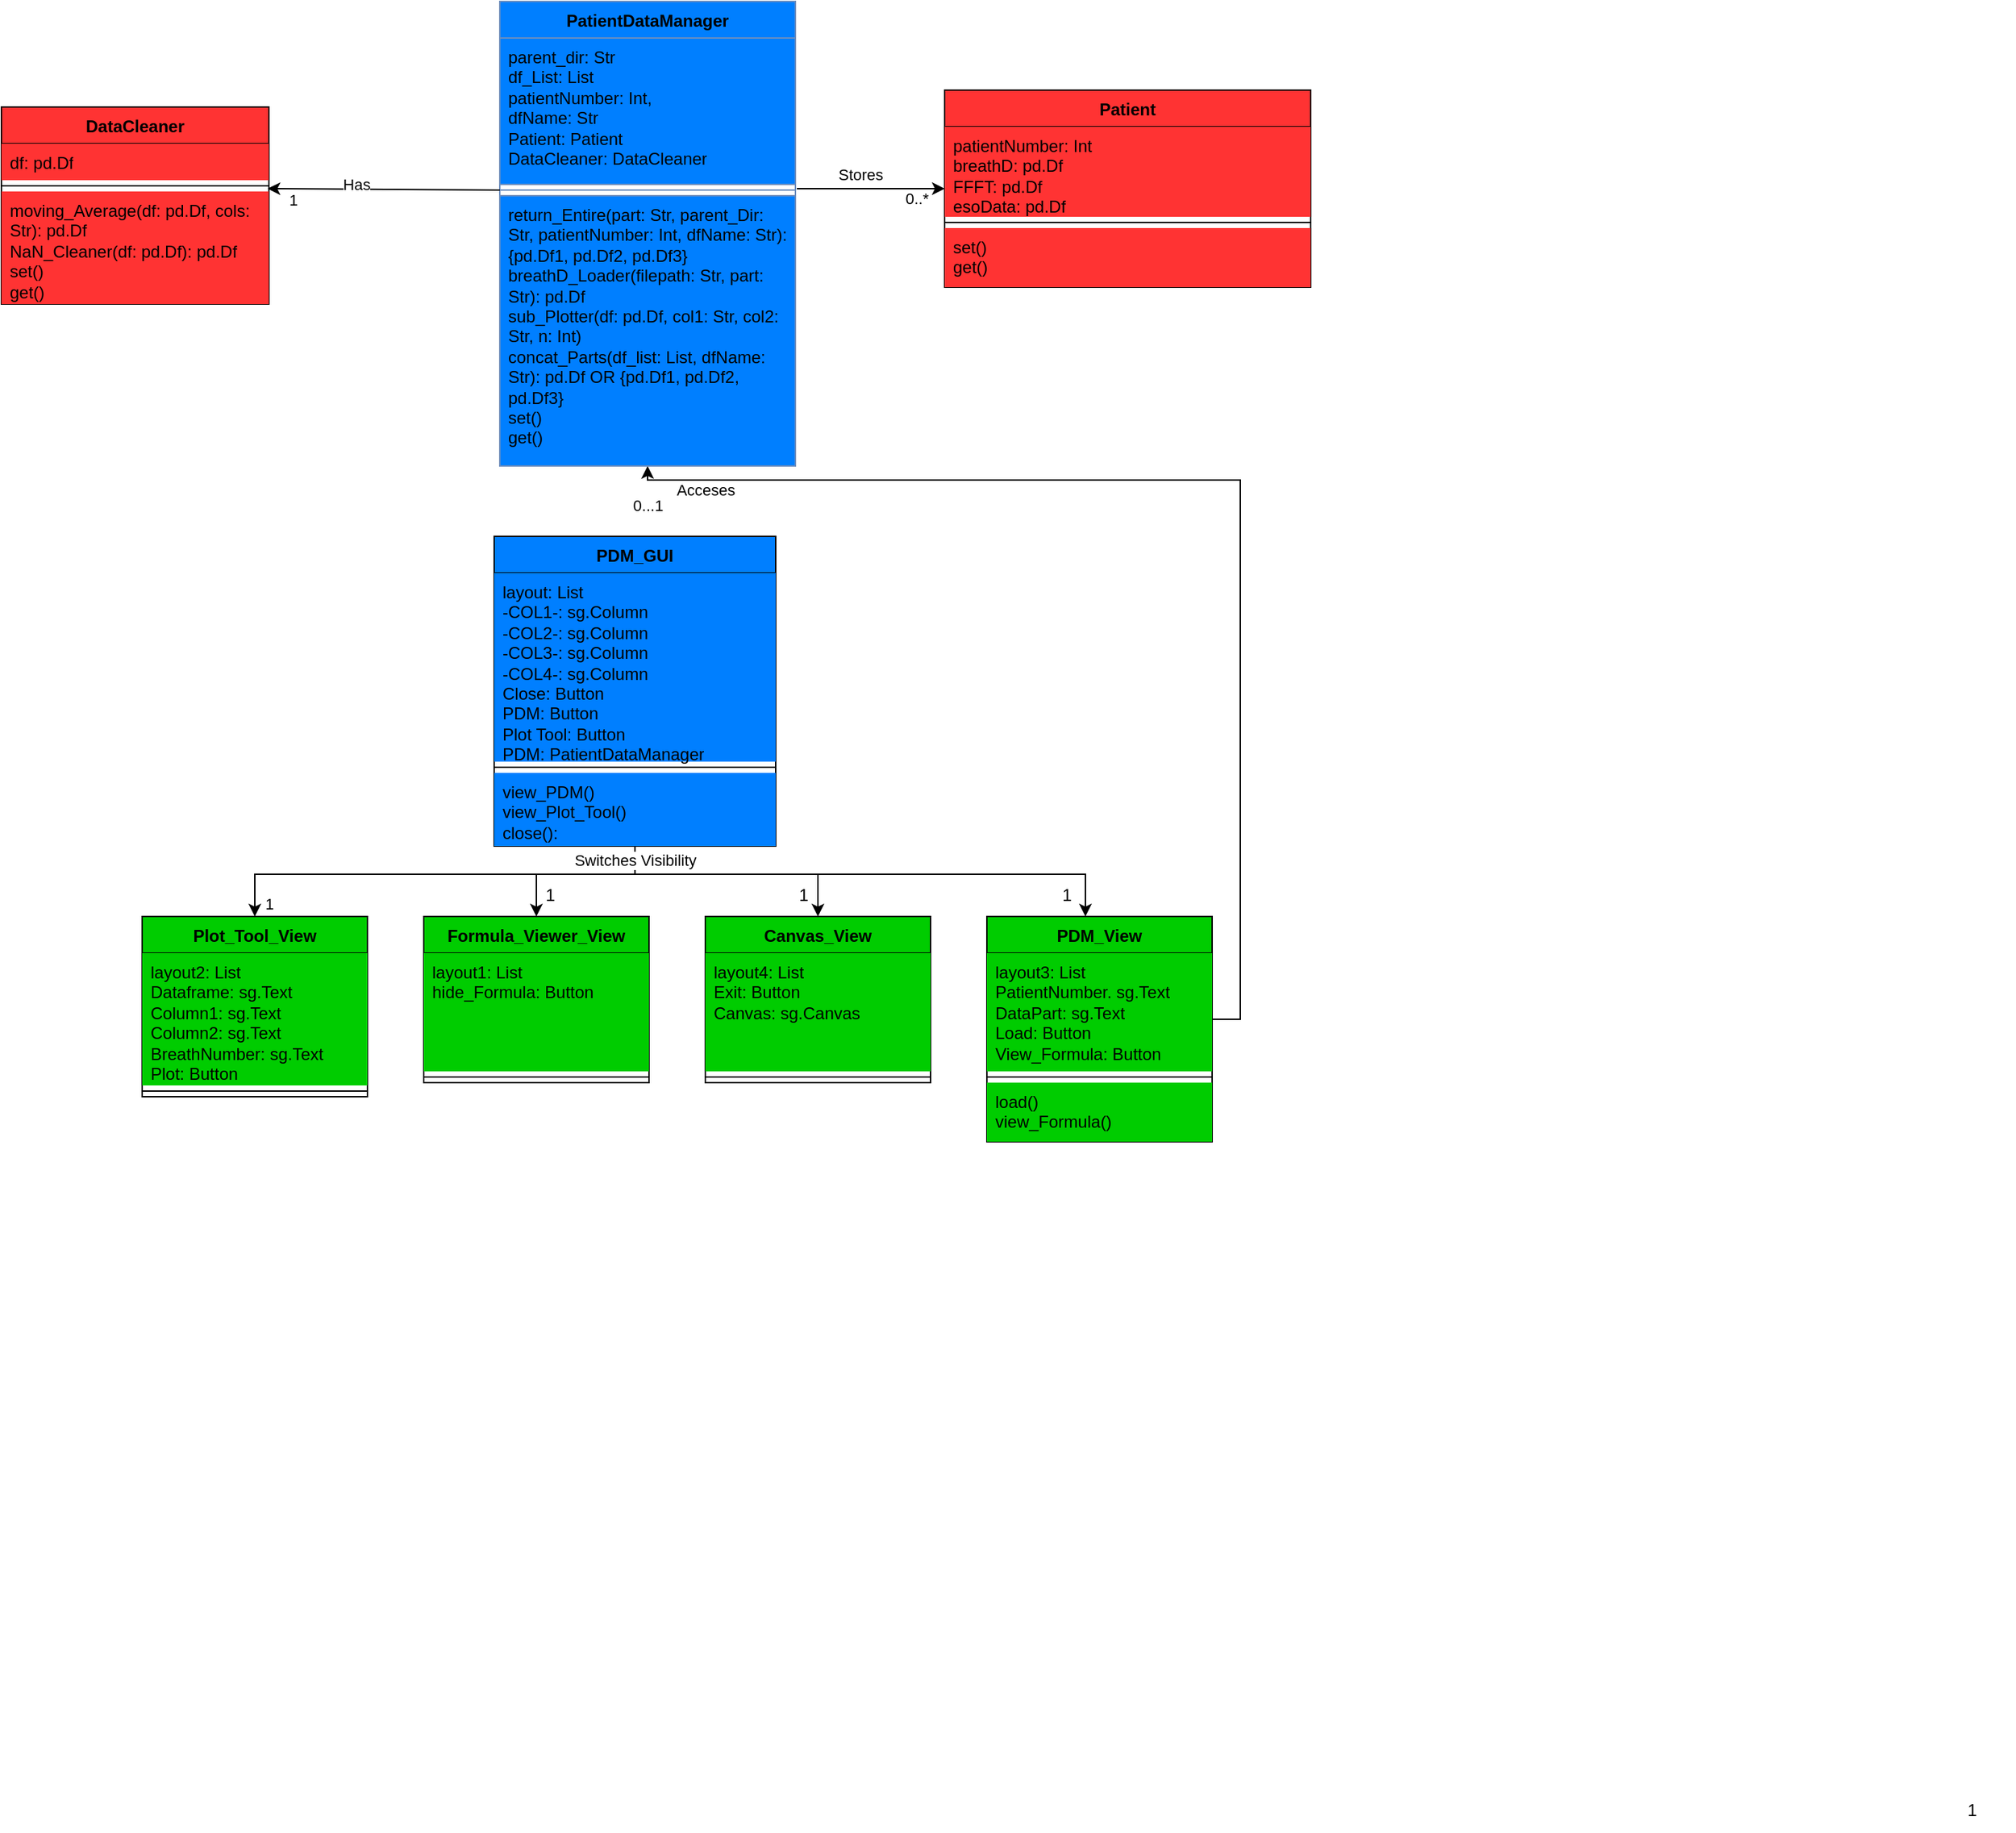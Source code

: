 <mxfile version="21.0.6" type="github">
  <diagram name="Page-1" id="-AyN2ohpG7jol3gEHXuL">
    <mxGraphModel dx="1405" dy="854" grid="1" gridSize="10" guides="1" tooltips="1" connect="1" arrows="1" fold="1" page="1" pageScale="1" pageWidth="827" pageHeight="1169" math="0" shadow="0">
      <root>
        <mxCell id="0" />
        <mxCell id="1" parent="0" />
        <mxCell id="UzI-LAhO6d8trMDOeC-L-13" value="0...1" style="edgeStyle=orthogonalEdgeStyle;rounded=0;orthogonalLoop=1;jettySize=auto;html=1;entryX=1;entryY=0.5;entryDx=0;entryDy=0;endArrow=none;endFill=0;startArrow=classic;startFill=1;" edge="1" parent="1" source="up1wdiQwqVobigykzNot-6" target="up1wdiQwqVobigykzNot-36">
          <mxGeometry x="-0.976" y="-19" relative="1" as="geometry">
            <Array as="points">
              <mxPoint x="559" y="410" />
              <mxPoint x="980" y="410" />
              <mxPoint x="980" y="793" />
            </Array>
            <mxPoint y="-1" as="offset" />
          </mxGeometry>
        </mxCell>
        <mxCell id="UzI-LAhO6d8trMDOeC-L-14" value="Acceses" style="edgeLabel;html=1;align=center;verticalAlign=middle;resizable=0;points=[];" vertex="1" connectable="0" parent="UzI-LAhO6d8trMDOeC-L-13">
          <mxGeometry x="-0.713" y="4" relative="1" as="geometry">
            <mxPoint x="-70" y="11" as="offset" />
          </mxGeometry>
        </mxCell>
        <mxCell id="up1wdiQwqVobigykzNot-6" value="PatientDataManager" style="swimlane;fontStyle=1;align=center;verticalAlign=top;childLayout=stackLayout;horizontal=1;startSize=26;horizontalStack=0;resizeParent=1;resizeParentMax=0;resizeLast=0;collapsible=1;marginBottom=0;whiteSpace=wrap;html=1;fillColor=#007FFF;strokeColor=#6c8ebf;" parent="1" vertex="1">
          <mxGeometry x="454" y="70" width="210" height="330" as="geometry" />
        </mxCell>
        <mxCell id="up1wdiQwqVobigykzNot-7" value="parent_dir: Str&lt;br&gt;df_List: List&lt;br&gt;patientNumber: Int,&lt;br&gt;dfName: Str&lt;br&gt;Patient: Patient&lt;br&gt;DataCleaner: DataCleaner&lt;br&gt;" style="text;strokeColor=#6c8ebf;fillColor=#007FFF;align=left;verticalAlign=top;spacingLeft=4;spacingRight=4;overflow=hidden;rotatable=0;points=[[0,0.5],[1,0.5]];portConstraint=eastwest;whiteSpace=wrap;html=1;" parent="up1wdiQwqVobigykzNot-6" vertex="1">
          <mxGeometry y="26" width="210" height="104" as="geometry" />
        </mxCell>
        <mxCell id="up1wdiQwqVobigykzNot-8" value="" style="line;strokeWidth=1;fillColor=none;align=left;verticalAlign=middle;spacingTop=-1;spacingLeft=3;spacingRight=3;rotatable=0;labelPosition=right;points=[];portConstraint=eastwest;strokeColor=inherit;" parent="up1wdiQwqVobigykzNot-6" vertex="1">
          <mxGeometry y="130" width="210" height="8" as="geometry" />
        </mxCell>
        <mxCell id="up1wdiQwqVobigykzNot-9" value="return_Entire(part: Str, parent_Dir: Str, patientNumber: Int, dfName: Str):&lt;br&gt;{pd.Df1, pd.Df2, pd.Df3}&lt;br&gt;breathD_Loader(filepath: Str, part: Str): pd.Df&lt;br&gt;sub_Plotter(df: pd.Df, col1: Str, col2: Str, n: Int)&lt;br&gt;concat_Parts(df_list: List, dfName: Str): pd.Df OR {pd.Df1, pd.Df2, pd.Df3}&lt;br&gt;set()&lt;br&gt;get()" style="text;strokeColor=#6c8ebf;fillColor=#007FFF;align=left;verticalAlign=top;spacingLeft=4;spacingRight=4;overflow=hidden;rotatable=0;points=[[0,0.5],[1,0.5]];portConstraint=eastwest;whiteSpace=wrap;html=1;" parent="up1wdiQwqVobigykzNot-6" vertex="1">
          <mxGeometry y="138" width="210" height="192" as="geometry" />
        </mxCell>
        <mxCell id="up1wdiQwqVobigykzNot-10" value="Patient" style="swimlane;fontStyle=1;align=center;verticalAlign=top;childLayout=stackLayout;horizontal=1;startSize=26;horizontalStack=0;resizeParent=1;resizeParentMax=0;resizeLast=0;collapsible=1;marginBottom=0;whiteSpace=wrap;html=1;fillColor=#FF3333;" parent="1" vertex="1">
          <mxGeometry x="770" y="133" width="260" height="140" as="geometry" />
        </mxCell>
        <mxCell id="up1wdiQwqVobigykzNot-11" value="patientNumber: Int&lt;br&gt;breathD: pd.Df&lt;br&gt;FFFT: pd.Df&lt;br&gt;esoData: pd.Df" style="text;strokeColor=none;fillColor=#FF3333;align=left;verticalAlign=top;spacingLeft=4;spacingRight=4;overflow=hidden;rotatable=0;points=[[0,0.5],[1,0.5]];portConstraint=eastwest;whiteSpace=wrap;html=1;" parent="up1wdiQwqVobigykzNot-10" vertex="1">
          <mxGeometry y="26" width="260" height="64" as="geometry" />
        </mxCell>
        <mxCell id="up1wdiQwqVobigykzNot-12" value="" style="line;strokeWidth=1;fillColor=none;align=left;verticalAlign=middle;spacingTop=-1;spacingLeft=3;spacingRight=3;rotatable=0;labelPosition=right;points=[];portConstraint=eastwest;strokeColor=inherit;" parent="up1wdiQwqVobigykzNot-10" vertex="1">
          <mxGeometry y="90" width="260" height="8" as="geometry" />
        </mxCell>
        <mxCell id="up1wdiQwqVobigykzNot-13" value="set()&lt;br&gt;get()" style="text;strokeColor=none;fillColor=#FF3333;align=left;verticalAlign=top;spacingLeft=4;spacingRight=4;overflow=hidden;rotatable=0;points=[[0,0.5],[1,0.5]];portConstraint=eastwest;whiteSpace=wrap;html=1;" parent="up1wdiQwqVobigykzNot-10" vertex="1">
          <mxGeometry y="98" width="260" height="42" as="geometry" />
        </mxCell>
        <mxCell id="up1wdiQwqVobigykzNot-14" value="DataCleaner" style="swimlane;fontStyle=1;align=center;verticalAlign=top;childLayout=stackLayout;horizontal=1;startSize=26;horizontalStack=0;resizeParent=1;resizeParentMax=0;resizeLast=0;collapsible=1;marginBottom=0;whiteSpace=wrap;html=1;fillColor=#FF3333;" parent="1" vertex="1">
          <mxGeometry x="100" y="145" width="190" height="140" as="geometry" />
        </mxCell>
        <mxCell id="up1wdiQwqVobigykzNot-15" value="df: pd.Df" style="text;strokeColor=none;fillColor=#FF3333;align=left;verticalAlign=top;spacingLeft=4;spacingRight=4;overflow=hidden;rotatable=0;points=[[0,0.5],[1,0.5]];portConstraint=eastwest;whiteSpace=wrap;html=1;" parent="up1wdiQwqVobigykzNot-14" vertex="1">
          <mxGeometry y="26" width="190" height="26" as="geometry" />
        </mxCell>
        <mxCell id="up1wdiQwqVobigykzNot-16" value="" style="line;strokeWidth=1;fillColor=none;align=left;verticalAlign=middle;spacingTop=-1;spacingLeft=3;spacingRight=3;rotatable=0;labelPosition=right;points=[];portConstraint=eastwest;strokeColor=inherit;" parent="up1wdiQwqVobigykzNot-14" vertex="1">
          <mxGeometry y="52" width="190" height="8" as="geometry" />
        </mxCell>
        <mxCell id="up1wdiQwqVobigykzNot-17" value="moving_Average(df: pd.Df, cols: Str): pd.Df&lt;br&gt;NaN_Cleaner(df: pd.Df): pd.Df&lt;br&gt;set()&lt;br&gt;get()" style="text;strokeColor=none;fillColor=#FF3333;align=left;verticalAlign=top;spacingLeft=4;spacingRight=4;overflow=hidden;rotatable=0;points=[[0,0.5],[1,0.5]];portConstraint=eastwest;whiteSpace=wrap;html=1;" parent="up1wdiQwqVobigykzNot-14" vertex="1">
          <mxGeometry y="60" width="190" height="80" as="geometry" />
        </mxCell>
        <mxCell id="UzI-LAhO6d8trMDOeC-L-9" value="1" style="edgeStyle=orthogonalEdgeStyle;rounded=0;orthogonalLoop=1;jettySize=auto;html=1;entryX=0.5;entryY=0;entryDx=0;entryDy=0;" edge="1" parent="1" source="up1wdiQwqVobigykzNot-23" target="up1wdiQwqVobigykzNot-27">
          <mxGeometry x="0.937" y="10" relative="1" as="geometry">
            <Array as="points">
              <mxPoint x="550" y="690" />
              <mxPoint x="280" y="690" />
            </Array>
            <mxPoint y="1" as="offset" />
          </mxGeometry>
        </mxCell>
        <mxCell id="UzI-LAhO6d8trMDOeC-L-10" style="edgeStyle=orthogonalEdgeStyle;rounded=0;orthogonalLoop=1;jettySize=auto;html=1;" edge="1" parent="1" source="up1wdiQwqVobigykzNot-23" target="up1wdiQwqVobigykzNot-31">
          <mxGeometry relative="1" as="geometry">
            <Array as="points">
              <mxPoint x="550" y="690" />
              <mxPoint x="480" y="690" />
            </Array>
          </mxGeometry>
        </mxCell>
        <mxCell id="UzI-LAhO6d8trMDOeC-L-11" style="edgeStyle=orthogonalEdgeStyle;rounded=0;orthogonalLoop=1;jettySize=auto;html=1;" edge="1" parent="1" source="up1wdiQwqVobigykzNot-23" target="up1wdiQwqVobigykzNot-39">
          <mxGeometry relative="1" as="geometry">
            <Array as="points">
              <mxPoint x="550" y="690" />
              <mxPoint x="680" y="690" />
            </Array>
          </mxGeometry>
        </mxCell>
        <mxCell id="UzI-LAhO6d8trMDOeC-L-12" value="Switches Visibility" style="edgeStyle=orthogonalEdgeStyle;rounded=0;orthogonalLoop=1;jettySize=auto;html=1;entryX=0.5;entryY=0;entryDx=0;entryDy=0;" edge="1" parent="1">
          <mxGeometry x="-0.895" relative="1" as="geometry">
            <mxPoint x="550.059" y="660.0" as="sourcePoint" />
            <mxPoint x="870" y="720.0" as="targetPoint" />
            <Array as="points">
              <mxPoint x="550" y="690" />
              <mxPoint x="870" y="690" />
            </Array>
            <mxPoint as="offset" />
          </mxGeometry>
        </mxCell>
        <mxCell id="up1wdiQwqVobigykzNot-23" value="PDM_GUI" style="swimlane;fontStyle=1;align=center;verticalAlign=top;childLayout=stackLayout;horizontal=1;startSize=26;horizontalStack=0;resizeParent=1;resizeParentMax=0;resizeLast=0;collapsible=1;marginBottom=0;whiteSpace=wrap;html=1;fillColor=#007FFF;" parent="1" vertex="1">
          <mxGeometry x="450" y="450" width="200" height="220" as="geometry" />
        </mxCell>
        <mxCell id="up1wdiQwqVobigykzNot-24" value="layout: List&lt;br&gt;-COL1-: sg.Column&lt;br&gt;-COL2-: sg.Column&lt;br&gt;-COL3-: sg.Column&lt;br&gt;-COL4-: sg.Column&lt;br&gt;Close: Button&lt;br&gt;PDM: Button&lt;br&gt;Plot Tool: Button&lt;br&gt;PDM: PatientDataManager" style="text;strokeColor=none;fillColor=#007FFF;align=left;verticalAlign=top;spacingLeft=4;spacingRight=4;overflow=hidden;rotatable=0;points=[[0,0.5],[1,0.5]];portConstraint=eastwest;whiteSpace=wrap;html=1;" parent="up1wdiQwqVobigykzNot-23" vertex="1">
          <mxGeometry y="26" width="200" height="134" as="geometry" />
        </mxCell>
        <mxCell id="up1wdiQwqVobigykzNot-25" value="" style="line;strokeWidth=1;fillColor=none;align=left;verticalAlign=middle;spacingTop=-1;spacingLeft=3;spacingRight=3;rotatable=0;labelPosition=right;points=[];portConstraint=eastwest;strokeColor=inherit;" parent="up1wdiQwqVobigykzNot-23" vertex="1">
          <mxGeometry y="160" width="200" height="8" as="geometry" />
        </mxCell>
        <mxCell id="up1wdiQwqVobigykzNot-26" value="view_PDM()&lt;br&gt;view_Plot_Tool()&lt;br&gt;close():" style="text;strokeColor=none;fillColor=#007FFF;align=left;verticalAlign=top;spacingLeft=4;spacingRight=4;overflow=hidden;rotatable=0;points=[[0,0.5],[1,0.5]];portConstraint=eastwest;whiteSpace=wrap;html=1;" parent="up1wdiQwqVobigykzNot-23" vertex="1">
          <mxGeometry y="168" width="200" height="52" as="geometry" />
        </mxCell>
        <mxCell id="up1wdiQwqVobigykzNot-27" value="Plot_Tool_View" style="swimlane;fontStyle=1;align=center;verticalAlign=top;childLayout=stackLayout;horizontal=1;startSize=26;horizontalStack=0;resizeParent=1;resizeParentMax=0;resizeLast=0;collapsible=1;marginBottom=0;whiteSpace=wrap;html=1;fillColor=#00CC00;" parent="1" vertex="1">
          <mxGeometry x="200" y="720" width="160" height="128" as="geometry" />
        </mxCell>
        <mxCell id="up1wdiQwqVobigykzNot-28" value="layout2: List&lt;br&gt;Dataframe: sg.Text&lt;br&gt;Column1: sg.Text&lt;br&gt;Column2: sg.Text&lt;br&gt;BreathNumber: sg.Text&lt;br&gt;Plot: Button" style="text;strokeColor=none;fillColor=#00CC00;align=left;verticalAlign=top;spacingLeft=4;spacingRight=4;overflow=hidden;rotatable=0;points=[[0,0.5],[1,0.5]];portConstraint=eastwest;whiteSpace=wrap;html=1;" parent="up1wdiQwqVobigykzNot-27" vertex="1">
          <mxGeometry y="26" width="160" height="94" as="geometry" />
        </mxCell>
        <mxCell id="up1wdiQwqVobigykzNot-29" value="" style="line;strokeWidth=1;fillColor=#00CC00;align=left;verticalAlign=middle;spacingTop=-1;spacingLeft=3;spacingRight=3;rotatable=0;labelPosition=right;points=[];portConstraint=eastwest;strokeColor=inherit;" parent="up1wdiQwqVobigykzNot-27" vertex="1">
          <mxGeometry y="120" width="160" height="8" as="geometry" />
        </mxCell>
        <mxCell id="up1wdiQwqVobigykzNot-31" value="Formula_Viewer_View" style="swimlane;fontStyle=1;align=center;verticalAlign=top;childLayout=stackLayout;horizontal=1;startSize=26;horizontalStack=0;resizeParent=1;resizeParentMax=0;resizeLast=0;collapsible=1;marginBottom=0;whiteSpace=wrap;html=1;fillColor=#00CC00;" parent="1" vertex="1">
          <mxGeometry x="400" y="720" width="160" height="118" as="geometry" />
        </mxCell>
        <mxCell id="up1wdiQwqVobigykzNot-32" value="layout1: List&lt;br&gt;hide_Formula: Button&lt;br&gt;" style="text;strokeColor=none;fillColor=#00CC00;align=left;verticalAlign=top;spacingLeft=4;spacingRight=4;overflow=hidden;rotatable=0;points=[[0,0.5],[1,0.5]];portConstraint=eastwest;whiteSpace=wrap;html=1;" parent="up1wdiQwqVobigykzNot-31" vertex="1">
          <mxGeometry y="26" width="160" height="84" as="geometry" />
        </mxCell>
        <mxCell id="up1wdiQwqVobigykzNot-33" value="" style="line;strokeWidth=1;fillColor=#00CC00;align=left;verticalAlign=middle;spacingTop=-1;spacingLeft=3;spacingRight=3;rotatable=0;labelPosition=right;points=[];portConstraint=eastwest;strokeColor=inherit;" parent="up1wdiQwqVobigykzNot-31" vertex="1">
          <mxGeometry y="110" width="160" height="8" as="geometry" />
        </mxCell>
        <mxCell id="up1wdiQwqVobigykzNot-35" value="PDM_View" style="swimlane;fontStyle=1;align=center;verticalAlign=top;childLayout=stackLayout;horizontal=1;startSize=26;horizontalStack=0;resizeParent=1;resizeParentMax=0;resizeLast=0;collapsible=1;marginBottom=0;whiteSpace=wrap;html=1;fillColor=#00CC00;" parent="1" vertex="1">
          <mxGeometry x="800" y="720" width="160" height="160" as="geometry" />
        </mxCell>
        <mxCell id="up1wdiQwqVobigykzNot-36" value="layout3: List&lt;br&gt;PatientNumber. sg.Text&lt;br&gt;DataPart: sg.Text&lt;br&gt;Load: Button&lt;br&gt;View_Formula: Button" style="text;strokeColor=none;fillColor=#00CC00;align=left;verticalAlign=top;spacingLeft=4;spacingRight=4;overflow=hidden;rotatable=0;points=[[0,0.5],[1,0.5]];portConstraint=eastwest;whiteSpace=wrap;html=1;" parent="up1wdiQwqVobigykzNot-35" vertex="1">
          <mxGeometry y="26" width="160" height="84" as="geometry" />
        </mxCell>
        <mxCell id="up1wdiQwqVobigykzNot-37" value="" style="line;strokeWidth=1;fillColor=#00CC00;align=left;verticalAlign=middle;spacingTop=-1;spacingLeft=3;spacingRight=3;rotatable=0;labelPosition=right;points=[];portConstraint=eastwest;strokeColor=inherit;" parent="up1wdiQwqVobigykzNot-35" vertex="1">
          <mxGeometry y="110" width="160" height="8" as="geometry" />
        </mxCell>
        <mxCell id="up1wdiQwqVobigykzNot-38" value="load()&lt;br&gt;view_Formula()&lt;br&gt;" style="text;strokeColor=none;fillColor=#00CC00;align=left;verticalAlign=top;spacingLeft=4;spacingRight=4;overflow=hidden;rotatable=0;points=[[0,0.5],[1,0.5]];portConstraint=eastwest;whiteSpace=wrap;html=1;" parent="up1wdiQwqVobigykzNot-35" vertex="1">
          <mxGeometry y="118" width="160" height="42" as="geometry" />
        </mxCell>
        <mxCell id="up1wdiQwqVobigykzNot-39" value="Canvas_View" style="swimlane;fontStyle=1;align=center;verticalAlign=top;childLayout=stackLayout;horizontal=1;startSize=26;horizontalStack=0;resizeParent=1;resizeParentMax=0;resizeLast=0;collapsible=1;marginBottom=0;whiteSpace=wrap;html=1;fillColor=#00CC00;" parent="1" vertex="1">
          <mxGeometry x="600" y="720" width="160" height="118" as="geometry" />
        </mxCell>
        <mxCell id="up1wdiQwqVobigykzNot-40" value="layout4: List&lt;br&gt;Exit: Button&lt;br&gt;Canvas: sg.Canvas" style="text;strokeColor=none;fillColor=#00CC00;align=left;verticalAlign=top;spacingLeft=4;spacingRight=4;overflow=hidden;rotatable=0;points=[[0,0.5],[1,0.5]];portConstraint=eastwest;whiteSpace=wrap;html=1;" parent="up1wdiQwqVobigykzNot-39" vertex="1">
          <mxGeometry y="26" width="160" height="84" as="geometry" />
        </mxCell>
        <mxCell id="up1wdiQwqVobigykzNot-41" value="" style="line;strokeWidth=1;fillColor=#00CC00;align=left;verticalAlign=middle;spacingTop=-1;spacingLeft=3;spacingRight=3;rotatable=0;labelPosition=right;points=[];portConstraint=eastwest;strokeColor=inherit;" parent="up1wdiQwqVobigykzNot-39" vertex="1">
          <mxGeometry y="110" width="160" height="8" as="geometry" />
        </mxCell>
        <mxCell id="UzI-LAhO6d8trMDOeC-L-1" value="" style="endArrow=classic;html=1;rounded=0;exitX=0.981;exitY=1;exitDx=0;exitDy=0;exitPerimeter=0;entryX=-0.019;entryY=1.048;entryDx=0;entryDy=0;entryPerimeter=0;" edge="1" parent="1">
          <mxGeometry width="50" height="50" relative="1" as="geometry">
            <mxPoint x="665.01" y="203" as="sourcePoint" />
            <mxPoint x="770.06" y="203.032" as="targetPoint" />
          </mxGeometry>
        </mxCell>
        <mxCell id="UzI-LAhO6d8trMDOeC-L-2" value="0..*" style="edgeLabel;html=1;align=center;verticalAlign=middle;resizable=0;points=[];" vertex="1" connectable="0" parent="UzI-LAhO6d8trMDOeC-L-1">
          <mxGeometry x="0.218" relative="1" as="geometry">
            <mxPoint x="21" y="7" as="offset" />
          </mxGeometry>
        </mxCell>
        <mxCell id="UzI-LAhO6d8trMDOeC-L-5" value="Stores" style="edgeLabel;html=1;align=center;verticalAlign=middle;resizable=0;points=[];" vertex="1" connectable="0" parent="UzI-LAhO6d8trMDOeC-L-1">
          <mxGeometry x="-0.296" y="2" relative="1" as="geometry">
            <mxPoint x="8" y="-8" as="offset" />
          </mxGeometry>
        </mxCell>
        <mxCell id="UzI-LAhO6d8trMDOeC-L-6" value="" style="endArrow=classic;html=1;rounded=0;exitX=0;exitY=-0.021;exitDx=0;exitDy=0;exitPerimeter=0;entryX=0.995;entryY=-0.025;entryDx=0;entryDy=0;entryPerimeter=0;" edge="1" parent="1" source="up1wdiQwqVobigykzNot-9" target="up1wdiQwqVobigykzNot-17">
          <mxGeometry width="50" height="50" relative="1" as="geometry">
            <mxPoint x="430" y="210" as="sourcePoint" />
            <mxPoint x="480" y="160" as="targetPoint" />
          </mxGeometry>
        </mxCell>
        <mxCell id="UzI-LAhO6d8trMDOeC-L-7" value="Has" style="edgeLabel;html=1;align=center;verticalAlign=middle;resizable=0;points=[];" vertex="1" connectable="0" parent="UzI-LAhO6d8trMDOeC-L-6">
          <mxGeometry x="0.562" y="-3" relative="1" as="geometry">
            <mxPoint x="27" as="offset" />
          </mxGeometry>
        </mxCell>
        <mxCell id="UzI-LAhO6d8trMDOeC-L-8" value="1" style="edgeLabel;html=1;align=center;verticalAlign=middle;resizable=0;points=[];" vertex="1" connectable="0" parent="UzI-LAhO6d8trMDOeC-L-6">
          <mxGeometry x="0.781" y="2" relative="1" as="geometry">
            <mxPoint y="6" as="offset" />
          </mxGeometry>
        </mxCell>
        <mxCell id="UzI-LAhO6d8trMDOeC-L-15" value="1" style="text;html=1;strokeColor=none;fillColor=none;align=center;verticalAlign=middle;whiteSpace=wrap;rounded=0;" vertex="1" parent="1">
          <mxGeometry x="640" y="690" width="60" height="30" as="geometry" />
        </mxCell>
        <mxCell id="UzI-LAhO6d8trMDOeC-L-16" value="1" style="text;html=1;strokeColor=none;fillColor=none;align=center;verticalAlign=middle;whiteSpace=wrap;rounded=0;" vertex="1" parent="1">
          <mxGeometry x="827" y="690" width="60" height="30" as="geometry" />
        </mxCell>
        <mxCell id="UzI-LAhO6d8trMDOeC-L-17" value="1" style="text;html=1;strokeColor=none;fillColor=none;align=center;verticalAlign=middle;whiteSpace=wrap;rounded=0;" vertex="1" parent="1">
          <mxGeometry x="460" y="690" width="60" height="30" as="geometry" />
        </mxCell>
        <mxCell id="UzI-LAhO6d8trMDOeC-L-18" value="1" style="text;html=1;strokeColor=none;fillColor=none;align=center;verticalAlign=middle;whiteSpace=wrap;rounded=0;" vertex="1" parent="1">
          <mxGeometry x="1470" y="1340" width="60" height="30" as="geometry" />
        </mxCell>
      </root>
    </mxGraphModel>
  </diagram>
</mxfile>
